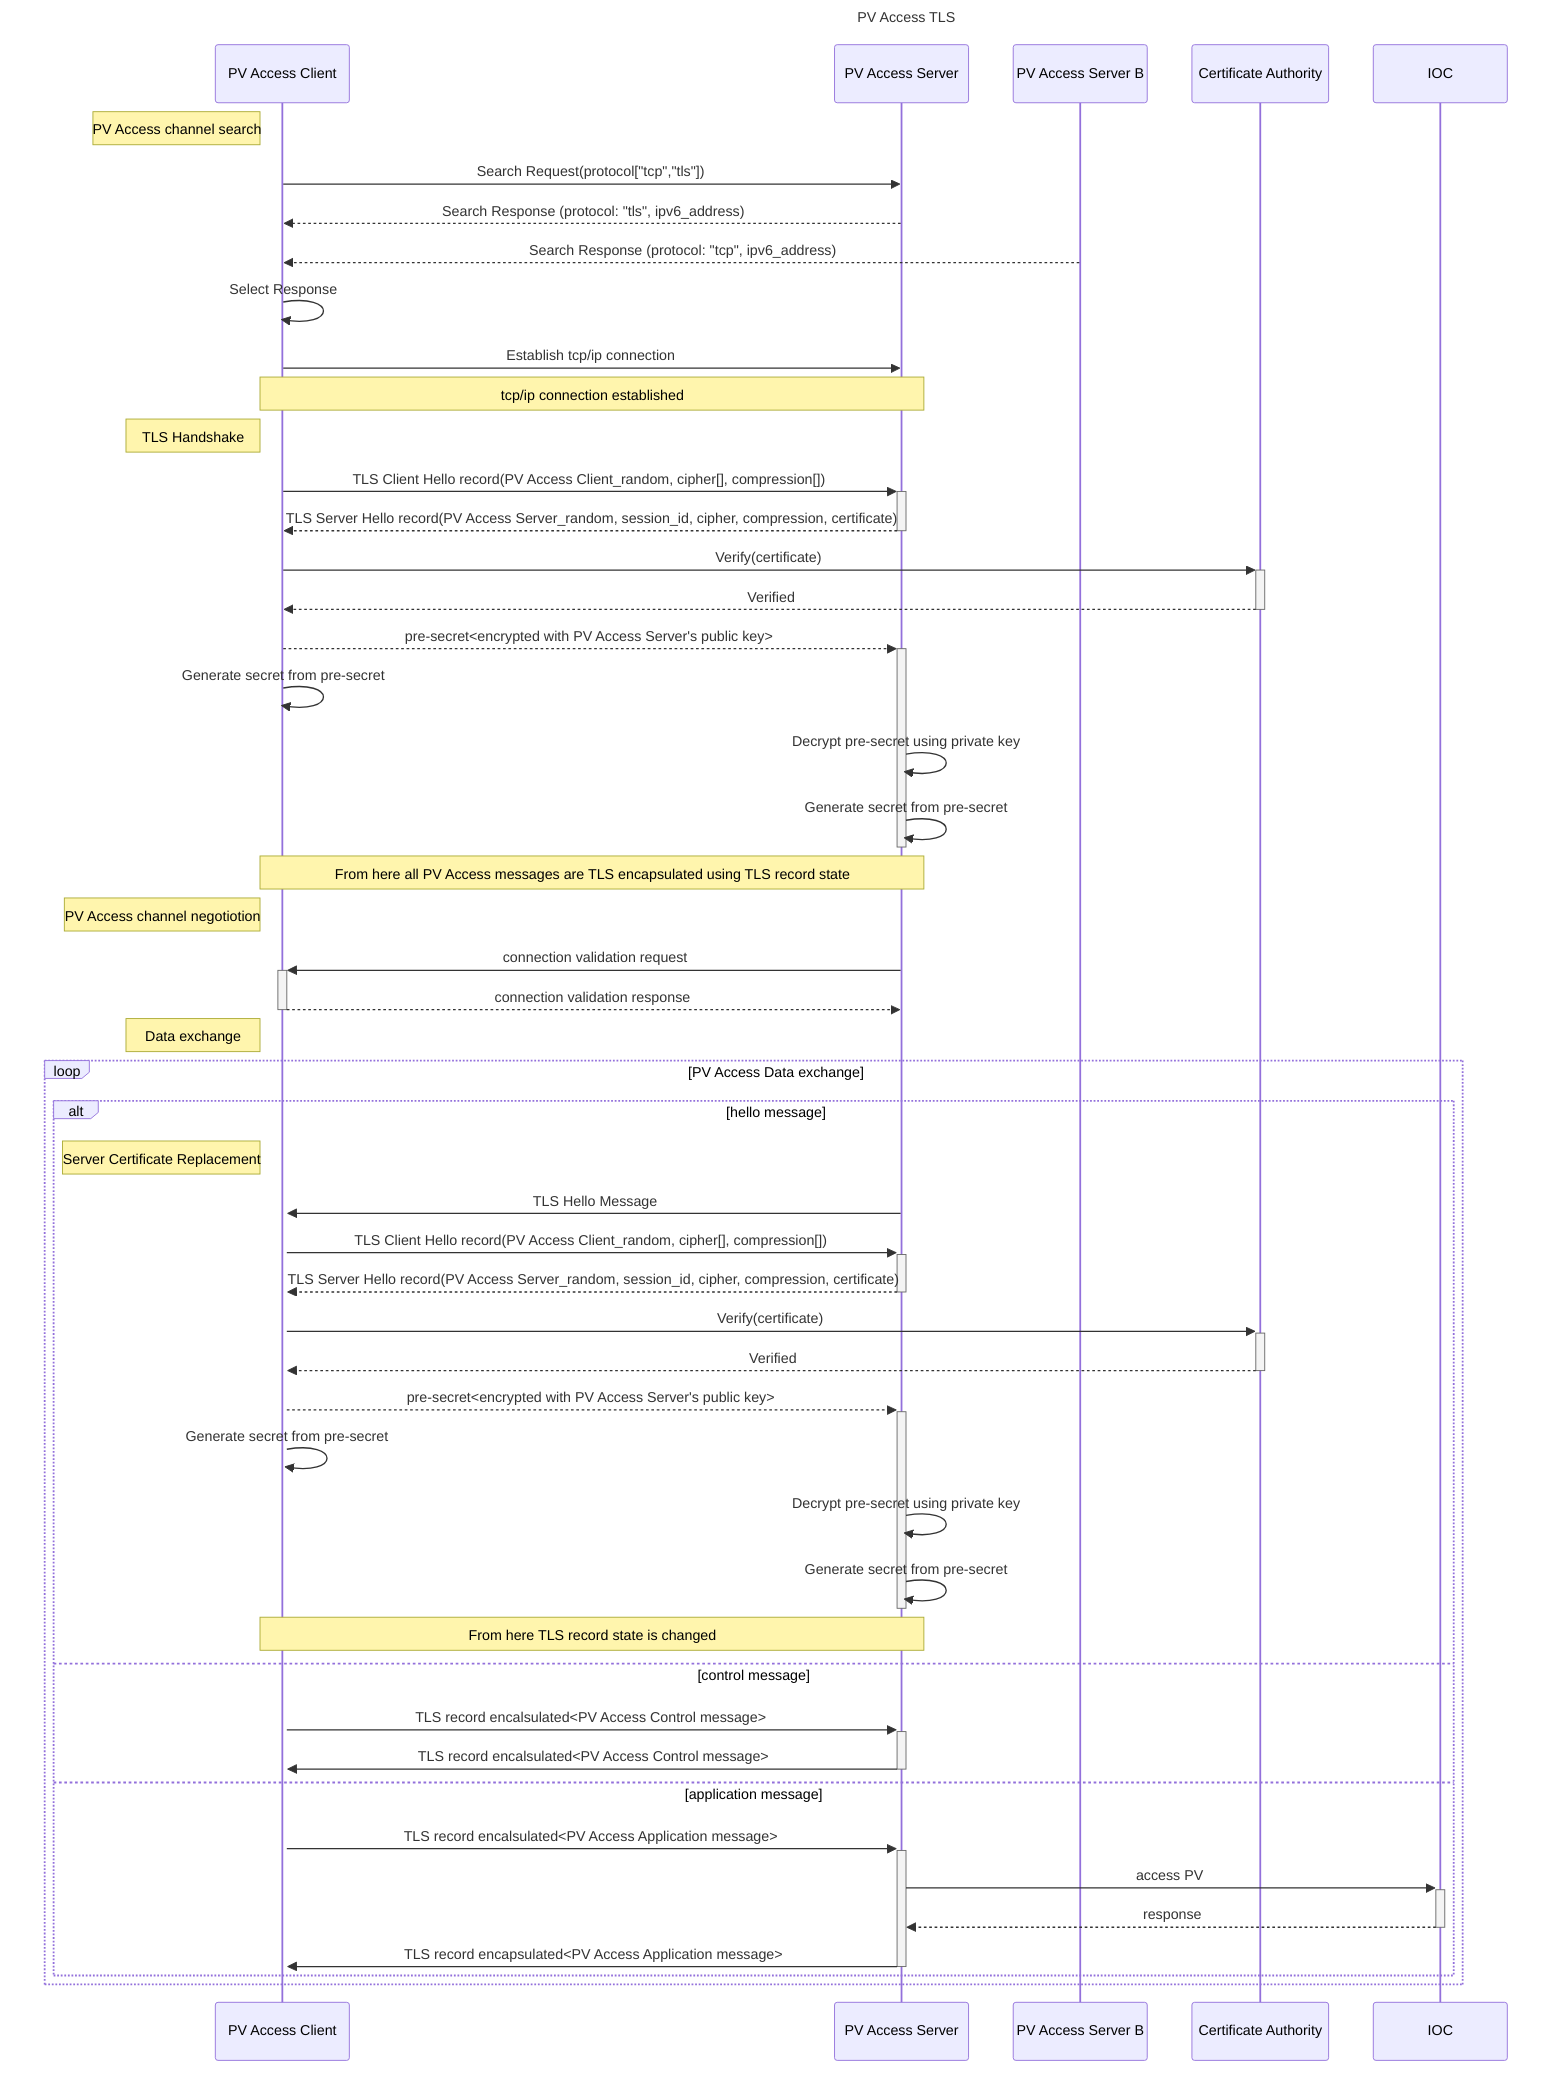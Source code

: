 sequenceDiagram
    title PV Access TLS
    
    participant Client as PV Access Client
    participant Server as PV Access Server
    participant ServerB as PV Access Server B
    participant CA as Certificate Authority
    participant IOC as IOC

    Note left of Client: PV Access channel search
    Client->>Server: Search Request(protocol["tcp","tls"])
    Server-->>Client: Search Response (protocol: "tls", ipv6_address)
    ServerB-->>Client: Search Response (protocol: "tcp", ipv6_address)
    Client->>Client: Select Response
    Client->>Server: Establish tcp/ip connection
    Note over Client,Server: tcp/ip connection established
    
    Note left of Client: TLS Handshake
    Client->>+Server: TLS Client Hello record(PV Access Client_random, cipher[], compression[])
    Server-->>-Client: TLS Server Hello record(PV Access Server_random, session_id, cipher, compression, certificate)
    Client->>+CA: Verify(certificate)
    CA-->>-Client: Verified
    Client-->>+Server: pre-secret<encrypted with PV Access Server's public key>
    Client->>Client: Generate secret from pre-secret
    Server->>Server: Decrypt pre-secret using private key
    Server->>-Server: Generate secret from pre-secret
    
    Note over Client,Server: From here all PV Access messages are TLS encapsulated using TLS record state
    Note left of Client: PV Access channel negotiotion
    Server->>+Client: connection validation request
    Client-->>-Server: connection validation response
    
    Note left of Client: Data exchange
    loop PV Access Data exchange
        alt hello message
            Note left of Client: Server Certificate Replacement
            Server->>+Client: TLS Hello Message
            Client->>+Server: TLS Client Hello record(PV Access Client_random, cipher[], compression[])
            Server-->>-Client: TLS Server Hello record(PV Access Server_random, session_id, cipher, compression, certificate)
            Client->>+CA: Verify(certificate)
            CA-->>-Client: Verified
            Client-->>+Server: pre-secret<encrypted with PV Access Server's public key>
            Client->>Client: Generate secret from pre-secret
            Server->>Server: Decrypt pre-secret using private key
            Server->>-Server: Generate secret from pre-secret
            Note over Client,Server: From here TLS record state is changed
        else control message
            Client->>+Server: TLS record encalsulated<PV Access Control message>
            Server->>-Client: TLS record encalsulated<PV Access Control message>
        else application message
            Client->>+Server: TLS record encalsulated<PV Access Application message>
            Server->>+IOC: access PV
            IOC-->>-Server: response
            Server->>-Client: TLS record encapsulated<PV Access Application message>
        end
    end